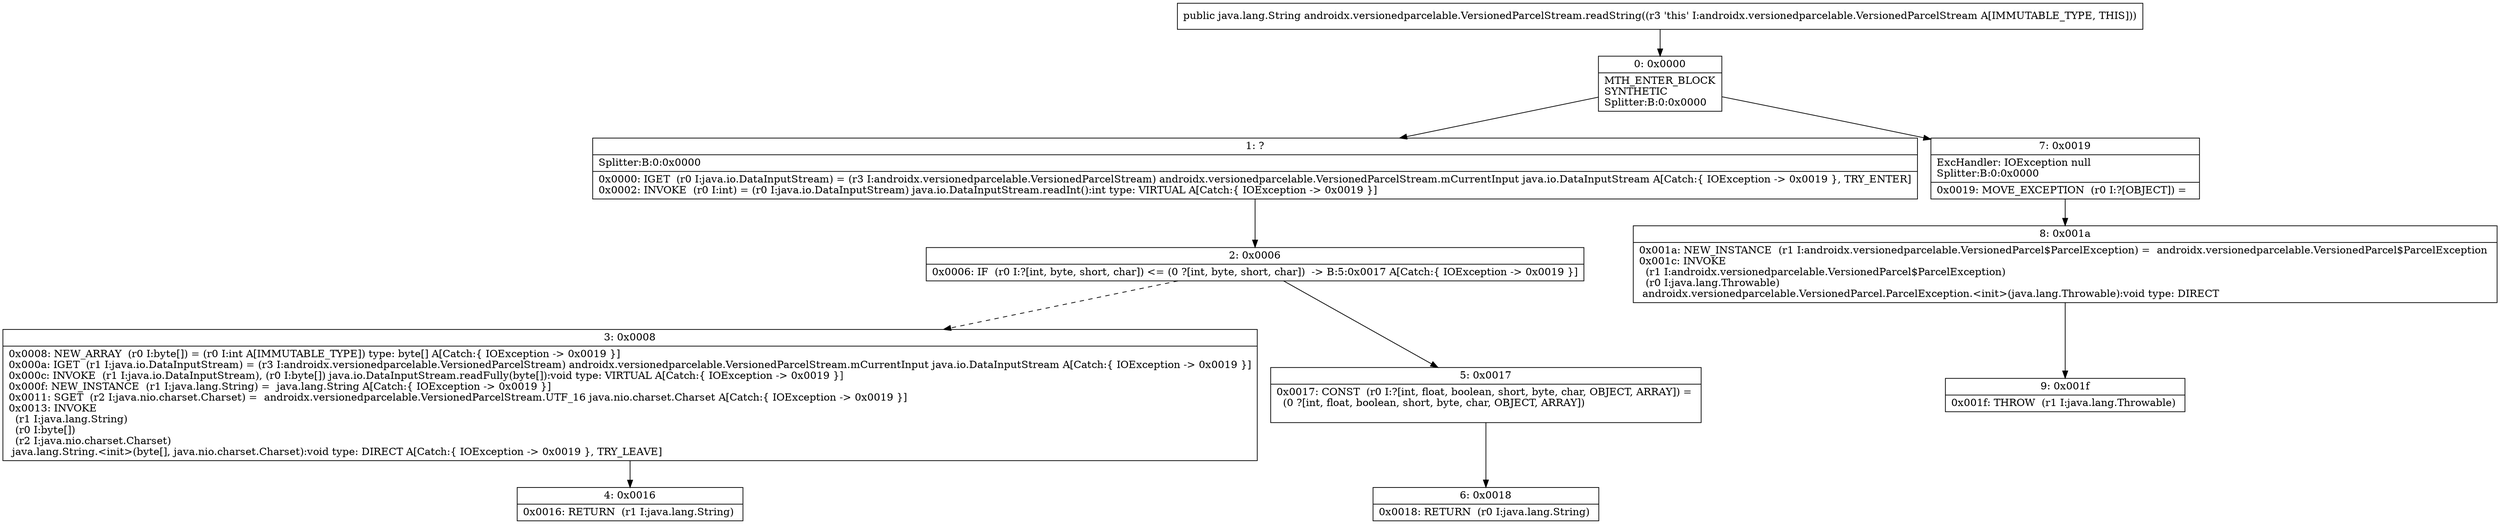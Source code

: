 digraph "CFG forandroidx.versionedparcelable.VersionedParcelStream.readString()Ljava\/lang\/String;" {
Node_0 [shape=record,label="{0\:\ 0x0000|MTH_ENTER_BLOCK\lSYNTHETIC\lSplitter:B:0:0x0000\l}"];
Node_1 [shape=record,label="{1\:\ ?|Splitter:B:0:0x0000\l|0x0000: IGET  (r0 I:java.io.DataInputStream) = (r3 I:androidx.versionedparcelable.VersionedParcelStream) androidx.versionedparcelable.VersionedParcelStream.mCurrentInput java.io.DataInputStream A[Catch:\{ IOException \-\> 0x0019 \}, TRY_ENTER]\l0x0002: INVOKE  (r0 I:int) = (r0 I:java.io.DataInputStream) java.io.DataInputStream.readInt():int type: VIRTUAL A[Catch:\{ IOException \-\> 0x0019 \}]\l}"];
Node_2 [shape=record,label="{2\:\ 0x0006|0x0006: IF  (r0 I:?[int, byte, short, char]) \<= (0 ?[int, byte, short, char])  \-\> B:5:0x0017 A[Catch:\{ IOException \-\> 0x0019 \}]\l}"];
Node_3 [shape=record,label="{3\:\ 0x0008|0x0008: NEW_ARRAY  (r0 I:byte[]) = (r0 I:int A[IMMUTABLE_TYPE]) type: byte[] A[Catch:\{ IOException \-\> 0x0019 \}]\l0x000a: IGET  (r1 I:java.io.DataInputStream) = (r3 I:androidx.versionedparcelable.VersionedParcelStream) androidx.versionedparcelable.VersionedParcelStream.mCurrentInput java.io.DataInputStream A[Catch:\{ IOException \-\> 0x0019 \}]\l0x000c: INVOKE  (r1 I:java.io.DataInputStream), (r0 I:byte[]) java.io.DataInputStream.readFully(byte[]):void type: VIRTUAL A[Catch:\{ IOException \-\> 0x0019 \}]\l0x000f: NEW_INSTANCE  (r1 I:java.lang.String) =  java.lang.String A[Catch:\{ IOException \-\> 0x0019 \}]\l0x0011: SGET  (r2 I:java.nio.charset.Charset) =  androidx.versionedparcelable.VersionedParcelStream.UTF_16 java.nio.charset.Charset A[Catch:\{ IOException \-\> 0x0019 \}]\l0x0013: INVOKE  \l  (r1 I:java.lang.String)\l  (r0 I:byte[])\l  (r2 I:java.nio.charset.Charset)\l java.lang.String.\<init\>(byte[], java.nio.charset.Charset):void type: DIRECT A[Catch:\{ IOException \-\> 0x0019 \}, TRY_LEAVE]\l}"];
Node_4 [shape=record,label="{4\:\ 0x0016|0x0016: RETURN  (r1 I:java.lang.String) \l}"];
Node_5 [shape=record,label="{5\:\ 0x0017|0x0017: CONST  (r0 I:?[int, float, boolean, short, byte, char, OBJECT, ARRAY]) = \l  (0 ?[int, float, boolean, short, byte, char, OBJECT, ARRAY])\l \l}"];
Node_6 [shape=record,label="{6\:\ 0x0018|0x0018: RETURN  (r0 I:java.lang.String) \l}"];
Node_7 [shape=record,label="{7\:\ 0x0019|ExcHandler: IOException null\lSplitter:B:0:0x0000\l|0x0019: MOVE_EXCEPTION  (r0 I:?[OBJECT]) =  \l}"];
Node_8 [shape=record,label="{8\:\ 0x001a|0x001a: NEW_INSTANCE  (r1 I:androidx.versionedparcelable.VersionedParcel$ParcelException) =  androidx.versionedparcelable.VersionedParcel$ParcelException \l0x001c: INVOKE  \l  (r1 I:androidx.versionedparcelable.VersionedParcel$ParcelException)\l  (r0 I:java.lang.Throwable)\l androidx.versionedparcelable.VersionedParcel.ParcelException.\<init\>(java.lang.Throwable):void type: DIRECT \l}"];
Node_9 [shape=record,label="{9\:\ 0x001f|0x001f: THROW  (r1 I:java.lang.Throwable) \l}"];
MethodNode[shape=record,label="{public java.lang.String androidx.versionedparcelable.VersionedParcelStream.readString((r3 'this' I:androidx.versionedparcelable.VersionedParcelStream A[IMMUTABLE_TYPE, THIS])) }"];
MethodNode -> Node_0;
Node_0 -> Node_1;
Node_0 -> Node_7;
Node_1 -> Node_2;
Node_2 -> Node_3[style=dashed];
Node_2 -> Node_5;
Node_3 -> Node_4;
Node_5 -> Node_6;
Node_7 -> Node_8;
Node_8 -> Node_9;
}

